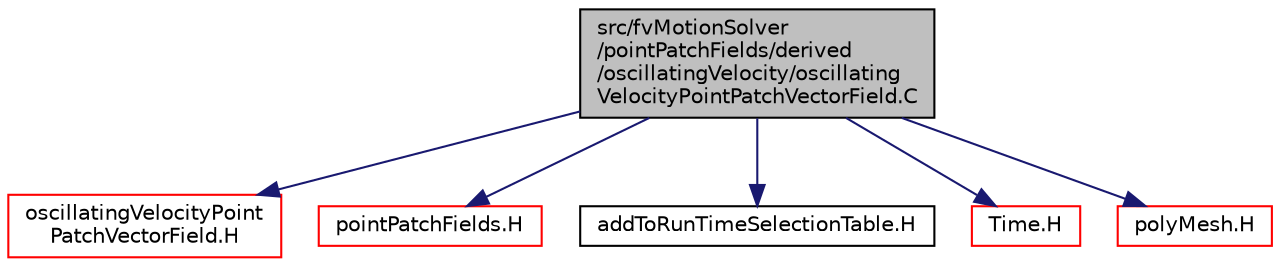 digraph "src/fvMotionSolver/pointPatchFields/derived/oscillatingVelocity/oscillatingVelocityPointPatchVectorField.C"
{
  bgcolor="transparent";
  edge [fontname="Helvetica",fontsize="10",labelfontname="Helvetica",labelfontsize="10"];
  node [fontname="Helvetica",fontsize="10",shape=record];
  Node0 [label="src/fvMotionSolver\l/pointPatchFields/derived\l/oscillatingVelocity/oscillating\lVelocityPointPatchVectorField.C",height=0.2,width=0.4,color="black", fillcolor="grey75", style="filled", fontcolor="black"];
  Node0 -> Node1 [color="midnightblue",fontsize="10",style="solid",fontname="Helvetica"];
  Node1 [label="oscillatingVelocityPoint\lPatchVectorField.H",height=0.2,width=0.4,color="red",URL="$a05189.html"];
  Node0 -> Node163 [color="midnightblue",fontsize="10",style="solid",fontname="Helvetica"];
  Node163 [label="pointPatchFields.H",height=0.2,width=0.4,color="red",URL="$a10880.html"];
  Node0 -> Node165 [color="midnightblue",fontsize="10",style="solid",fontname="Helvetica"];
  Node165 [label="addToRunTimeSelectionTable.H",height=0.2,width=0.4,color="black",URL="$a09989.html",tooltip="Macros for easy insertion into run-time selection tables. "];
  Node0 -> Node166 [color="midnightblue",fontsize="10",style="solid",fontname="Helvetica"];
  Node166 [label="Time.H",height=0.2,width=0.4,color="red",URL="$a10025.html"];
  Node0 -> Node211 [color="midnightblue",fontsize="10",style="solid",fontname="Helvetica"];
  Node211 [label="polyMesh.H",height=0.2,width=0.4,color="red",URL="$a12398.html"];
}
